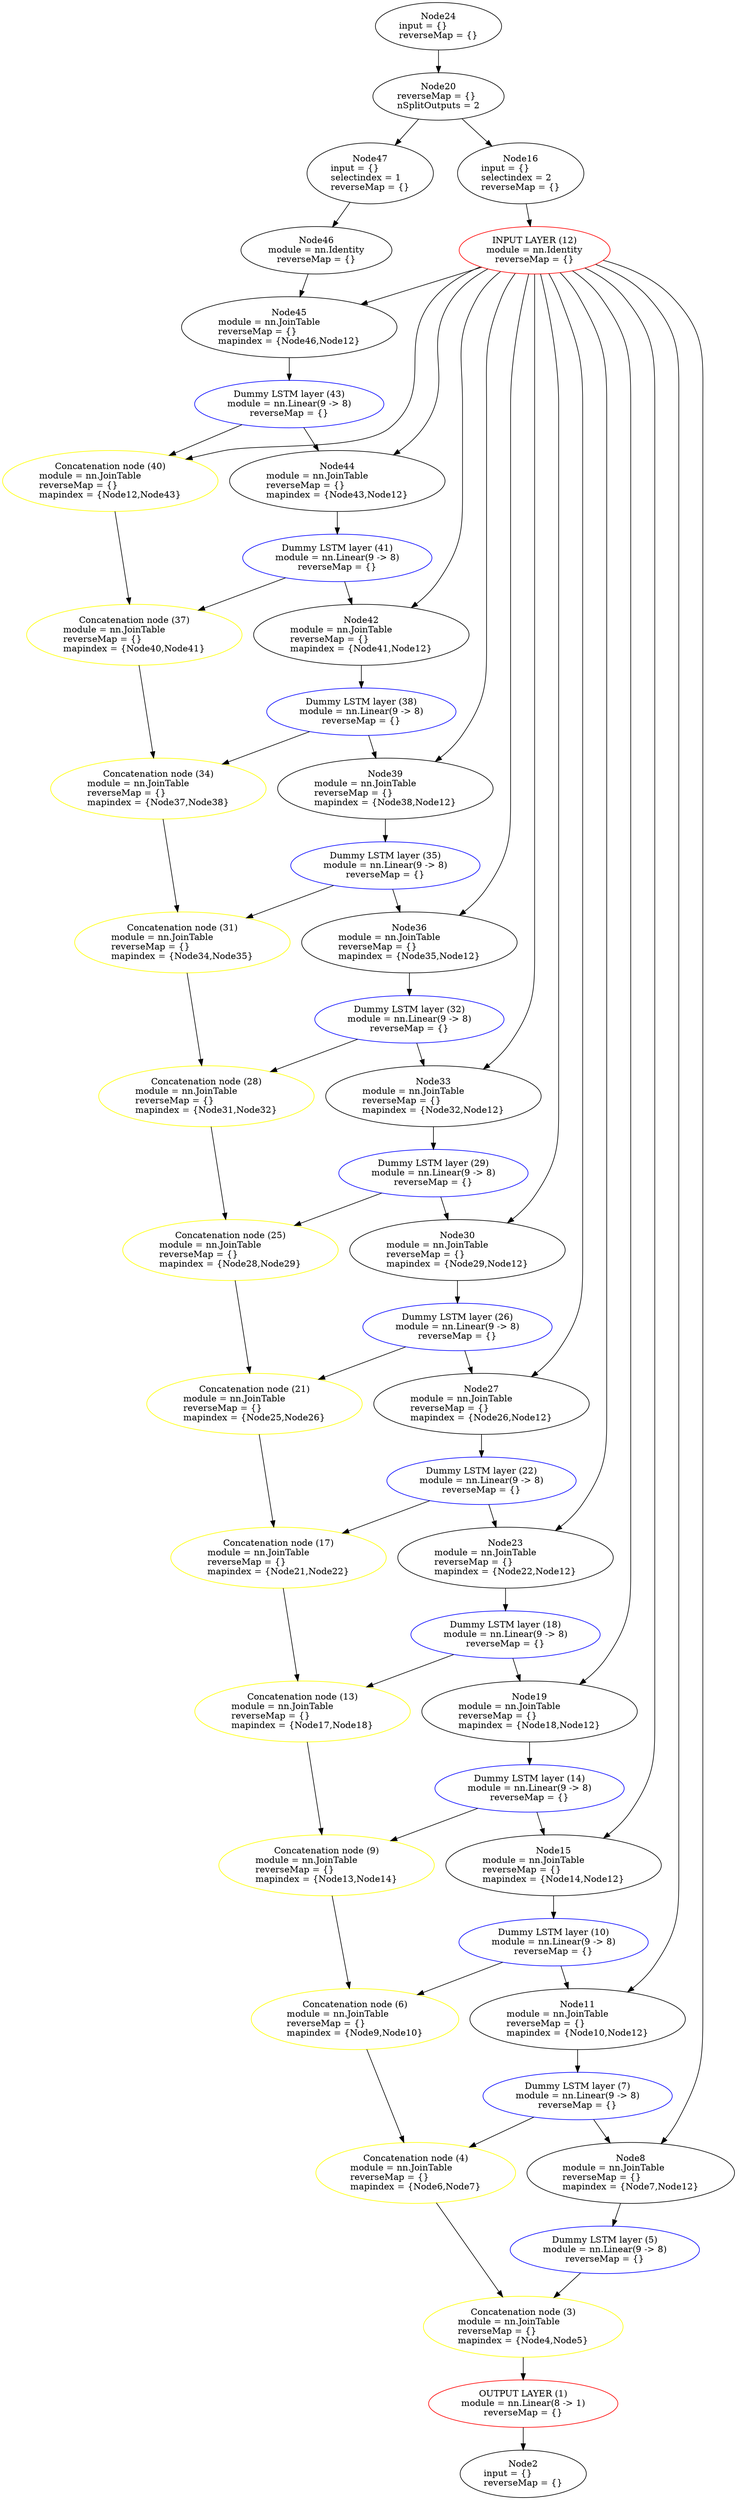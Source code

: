 digraph G {
	graph [bb="0,0,1038,3960"];
	node [label="\N",
		shape=oval
	];
	n1	 [color=red,
		height=1.041,
		label="OUTPUT LAYER (1)\nmodule = nn.Linear(8 -> 1)\lreverseMap = {}",
		pos="789,150",
		tooltip="[topologyTest.lua]:42_",
		width=3.3125];
	n2	 [height=1.041,
		label="Node2\ninput = {}\lreverseMap = {}",
		pos="789,38",
		tooltip="[[C]]:-1_",
		width=2.1497];
	n1 -> n2	 [pos="e,789,75.844 789,112.37 789,103.93 789,94.829 789,86.011"];
	n3	 [color=yellow,
		height=1.3356,
		label="Concatenation node (3)\nmodule = nn.JoinTable\lreverseMap = {}\lmapindex = {Node4,Node5}",
		pos="789,272",
		tooltip="[topologyTest.lua]:35_",
		width=3.4507];
	n3 -> n1	 [pos="e,789,187.72 789,223.57 789,215.1 789,206.27 789,197.81"];
	n4	 [color=yellow,
		height=1.3356,
		label="Concatenation node (4)\nmodule = nn.JoinTable\lreverseMap = {}\lmapindex = {Node6,Node7}",
		pos="639,516",
		tooltip="[topologyTest.lua]:35_",
		width=3.4507];
	n4 -> n3	 [pos="e,760.54,318.92 667.57,468.91 692.54,428.63 728.83,370.08 755.23,327.48"];
	n5	 [color=blue,
		height=1.041,
		label="Dummy LSTM layer (5)\nmodule = nn.Linear(9 -> 8)\lreverseMap = {}",
		pos="879,394",
		tooltip="[topologyTest.lua]:31_",
		width=3.3125];
	n5 -> n3	 [pos="e,823.18,318.57 852.24,357.32 845.04,347.73 837.1,337.13 829.34,326.79"];
	n6	 [color=yellow,
		height=1.3356,
		label="Concatenation node (6)\nmodule = nn.JoinTable\lreverseMap = {}\lmapindex = {Node9,Node10}",
		pos="518,760",
		tooltip="[topologyTest.lua]:35_",
		width=3.5652];
	n6 -> n4	 [pos="e,615.69,563.63 541.19,712.63 561.13,672.73 589.96,615.09 611.15,572.7"];
	n7	 [color=blue,
		height=1.041,
		label="Dummy LSTM layer (7)\nmodule = nn.Linear(9 -> 8)\lreverseMap = {}",
		pos="798,638",
		tooltip="[topologyTest.lua]:31_",
		width=3.3125];
	n7 -> n4	 [pos="e,694.71,559.05 753.29,603.25 737.66,591.46 719.79,577.98 702.91,565.23"];
	n8	 [height=1.3356,
		label="Node8\nmodule = nn.JoinTable\lreverseMap = {}\lmapindex = {Node7,Node12}",
		pos="910,516",
		tooltip="[topologyTest.lua]:31_",
		width=3.5652];
	n7 -> n8	 [pos="e,868.08,561.92 831,601.65 840.43,591.53 850.93,580.29 861.1,569.39"];
	n8 -> n5	 [pos="e,888.44,431.56 897.84,467.92 895.59,459.23 893.25,450.17 891.01,441.5"];
	n9	 [color=yellow,
		height=1.3356,
		label="Concatenation node (9)\nmodule = nn.JoinTable\lreverseMap = {}\lmapindex = {Node13,Node14}",
		pos="475,1004",
		tooltip="[topologyTest.lua]:35_",
		width=3.7034];
	n9 -> n6	 [pos="e,509.63,808.12 483.39,955.77 490.39,916.37 500.39,860.11 507.84,818.18"];
	n10	 [color=blue,
		height=1.041,
		label="Dummy LSTM layer (10)\nmodule = nn.Linear(9 -> 8)\lreverseMap = {}",
		pos="760,882",
		tooltip="[topologyTest.lua]:31_",
		width=3.3125];
	n10 -> n6	 [pos="e,594.19,798.78 697.36,849.94 668.68,835.72 634.25,818.65 603.26,803.28"];
	n11	 [height=1.3356,
		label="Node11\nmodule = nn.JoinTable\lreverseMap = {}\lmapindex = {Node10,Node12}",
		pos="798,760",
		tooltip="[topologyTest.lua]:31_",
		width=3.7034];
	n10 -> n11	 [pos="e,783.16,807.86 771.5,844.67 774.23,836.07 777.2,826.69 780.13,817.43"];
	n11 -> n7	 [pos="e,798,675.72 798,711.57 798,703.1 798,694.27 798,685.81"];
	n12	 [color=red,
		height=1.041,
		label="INPUT LAYER (12)\nmodule = nn.Identity\lreverseMap = {}",
		pos="694,3566",
		tooltip="[topologyTest.lua]:20_",
		width=2.6117];
	n12 -> n8	 [pos="e,925.68,564.16 783.63,3554.5 827.42,3544.9 877.72,3526.7 911,3492 965.12,3435.5 960,3401.2 960,3323 960,3323 960,3323 960,759 960,\
694.58 942.8,622.48 928.57,573.86"];
	n12 -> n11	 [pos="e,855.18,803.8 776.78,3548.1 810.78,3537.2 847.96,3519.8 873,3492 925.32,3433.9 922,3401.2 922,3323 922,3323 922,3323 922,1003 922,\
930.74 923.8,906.78 888,844 881.22,832.11 872.16,820.96 862.4,810.91"];
	n15	 [height=1.3356,
		label="Node15\nmodule = nn.JoinTable\lreverseMap = {}\lmapindex = {Node14,Node12}",
		pos="760,1004",
		tooltip="[topologyTest.lua]:31_",
		width=3.7034];
	n12 -> n15	 [pos="e,817.18,1047.8 765.58,3541.5 790.63,3530 816.98,3513.9 835,3492 884.64,3431.6 884,3401.2 884,3323 884,3323 884,3323 884,1247 884,\
1174.7 885.8,1150.8 850,1088 843.22,1076.1 834.16,1065 824.4,1054.9"];
	n19	 [height=1.3356,
		label="Node19\nmodule = nn.JoinTable\lreverseMap = {}\lmapindex = {Node18,Node12}",
		pos="722,1248",
		tooltip="[topologyTest.lua]:31_",
		width=3.7034];
	n12 -> n19	 [pos="e,779.18,1291.8 749.91,3535.9 767.49,3524.3 785.54,3509.5 798,3492 843.23,3428.3 846,3401.1 846,3323 846,3323 846,3323 846,1491 \
846,1418.7 847.8,1394.8 812,1332 805.22,1320.1 796.16,1309 786.4,1298.9"];
	n23	 [height=1.3356,
		label="Node23\nmodule = nn.JoinTable\lreverseMap = {}\lmapindex = {Node22,Node12}",
		pos="684,1492",
		tooltip="[topologyTest.lua]:31_",
		width=3.7034];
	n12 -> n23	 [pos="e,741.18,1535.8 732.95,3531.6 744.37,3520.1 755.95,3506.4 764,3492 801.86,3424.2 808,3400.6 808,3323 808,3323 808,3323 808,1735 \
808,1662.7 809.8,1638.8 774,1576 767.22,1564.1 758.16,1553 748.4,1542.9"];
	n27	 [height=1.3356,
		label="Node27\nmodule = nn.JoinTable\lreverseMap = {}\lmapindex = {Node26,Node12}",
		pos="646,1736",
		tooltip="[topologyTest.lua]:31_",
		width=3.7034];
	n12 -> n27	 [pos="e,703.18,1779.8 716.31,3529.2 722.76,3517.7 729.32,3504.6 734,3492 760.73,3420 770,3399.8 770,3323 770,3323 770,3323 770,1979 770,\
1906.7 771.8,1882.8 736,1820 729.22,1808.1 720.16,1797 710.4,1786.9"];
	n30	 [height=1.3356,
		label="Node30\nmodule = nn.JoinTable\lreverseMap = {}\lmapindex = {Node29,Node12}",
		pos="608,1980",
		tooltip="[topologyTest.lua]:31_",
		width=3.7034];
	n12 -> n30	 [pos="e,665.18,2023.8 703.39,3528.4 714.65,3481.2 732,3396.6 732,3323 732,3323 732,3323 732,2223 732,2150.7 733.8,2126.8 698,2064 691.22,\
2052.1 682.16,2041 672.4,2030.9"];
	n33	 [height=1.3356,
		label="Node33\nmodule = nn.JoinTable\lreverseMap = {}\lmapindex = {Node32,Node12}",
		pos="570,2224",
		tooltip="[topologyTest.lua]:31_",
		width=3.7034];
	n12 -> n33	 [pos="e,627.18,2267.8 694,3528.5 694,3481.1 694,3395.9 694,3323 694,3323 694,3323 694,2467 694,2394.7 695.8,2370.8 660,2308 653.22,2296.1 \
644.16,2285 634.4,2274.9"];
	n36	 [height=1.3356,
		label="Node36\nmodule = nn.JoinTable\lreverseMap = {}\lmapindex = {Node35,Node12}",
		pos="532,2468",
		tooltip="[topologyTest.lua]:31_",
		width=3.7034];
	n12 -> n36	 [pos="e,589.18,2511.8 684.61,3528.4 673.35,3481.2 656,3396.6 656,3323 656,3323 656,3323 656,2711 656,2638.7 657.8,2614.8 622,2552 615.22,\
2540.1 606.16,2529 596.4,2518.9"];
	n39	 [height=1.3356,
		label="Node39\nmodule = nn.JoinTable\lreverseMap = {}\lmapindex = {Node38,Node12}",
		pos="494,2712",
		tooltip="[topologyTest.lua]:31_",
		width=3.7034];
	n12 -> n39	 [pos="e,551.18,2755.8 664.13,3530.2 655.7,3518.7 647.37,3505.4 642,3492 613.86,3421.5 618,3398.9 618,3323 618,3323 618,3323 618,2955 618,\
2882.7 619.8,2858.8 584,2796 577.22,2784.1 568.16,2773 558.4,2762.9"];
	n40	 [color=yellow,
		height=1.3356,
		label="Concatenation node (40)\nmodule = nn.JoinTable\lreverseMap = {}\lmapindex = {Node12,Node43}",
		pos="133,3200",
		tooltip="[topologyTest.lua]:35_",
		width=3.7034];
	n12 -> n40	 [pos="e,227.18,3234.2 616.93,3544.4 587.77,3533.2 556.47,3516.4 535,3492 471.02,3419.3 542.48,3348.2 470,3284 404.05,3225.5 360.37,3269.9 \
275,3248 262.57,3244.8 249.65,3241.1 236.89,3237.2"];
	n42	 [height=1.3356,
		label="Node42\nmodule = nn.JoinTable\lreverseMap = {}\lmapindex = {Node41,Node12}",
		pos="456,2956",
		tooltip="[topologyTest.lua]:31_",
		width=3.7034];
	n12 -> n42	 [pos="e,513.18,2999.8 643.16,3534.4 628.24,3523 613.42,3508.6 604,3492 566.62,3426 580,3398.9 580,3323 580,3323 580,3323 580,3199 580,\
3126.7 581.8,3102.8 546,3040 539.22,3028.1 530.16,3017 520.4,3006.9"];
	n44	 [height=1.3356,
		label="Node44\nmodule = nn.JoinTable\lreverseMap = {}\lmapindex = {Node43,Node12}",
		pos="418,3200",
		tooltip="[topologyTest.lua]:31_",
		width=3.7034];
	n12 -> n44	 [pos="e,480.86,3242.5 626.68,3539.8 604.37,3528.3 581.35,3512.6 566,3492 509.37,3415.9 567.78,3364.8 518,3284 510.21,3271.4 499.81,3259.7 \
488.67,3249.4"];
	n45	 [height=1.3356,
		label="Node45\nmodule = nn.JoinTable\lreverseMap = {}\lmapindex = {Node46,Node12}",
		pos="342,3444",
		tooltip="[topologyTest.lua]:31_",
		width=3.7034];
	n12 -> n45	 [pos="e,437.6,3477.6 623.61,3541 573.16,3523.8 504.34,3500.3 447.36,3480.9"];
	n13	 [color=yellow,
		height=1.3356,
		label="Concatenation node (13)\nmodule = nn.JoinTable\lreverseMap = {}\lmapindex = {Node17,Node18}",
		pos="437,1248",
		tooltip="[topologyTest.lua]:35_",
		width=3.7034];
	n13 -> n9	 [pos="e,467.6,1052.1 444.42,1199.8 450.6,1160.4 459.44,1104.1 466.02,1062.2"];
	n14	 [color=blue,
		height=1.041,
		label="Dummy LSTM layer (14)\nmodule = nn.Linear(9 -> 8)\lreverseMap = {}",
		pos="722,1126",
		tooltip="[topologyTest.lua]:31_",
		width=3.3125];
	n14 -> n9	 [pos="e,553.41,1043.1 658.39,1094.1 629.25,1079.9 594.24,1062.9 562.65,1047.6"];
	n14 -> n15	 [pos="e,745.16,1051.9 733.5,1088.7 736.23,1080.1 739.2,1070.7 742.13,1061.4"];
	n15 -> n10	 [pos="e,760,919.72 760,955.57 760,947.1 760,938.27 760,929.81"];
	n16	 [height=1.3356,
		label="Node16\ninput = {}\lselectindex = 2\lreverseMap = {}",
		pos="667,3688",
		tooltip="[[C]]:-1_-2",
		width=2.1497];
	n16 -> n12	 [pos="e,685.81,3603.4 677.52,3640.3 679.52,3631.4 681.61,3622.1 683.61,3613.2"];
	n17	 [color=yellow,
		height=1.3356,
		label="Concatenation node (17)\nmodule = nn.JoinTable\lreverseMap = {}\lmapindex = {Node21,Node22}",
		pos="399,1492",
		tooltip="[topologyTest.lua]:35_",
		width=3.7034];
	n17 -> n13	 [pos="e,429.6,1296.1 406.42,1443.8 412.6,1404.4 421.44,1348.1 428.02,1306.2"];
	n18	 [color=blue,
		height=1.041,
		label="Dummy LSTM layer (18)\nmodule = nn.Linear(9 -> 8)\lreverseMap = {}",
		pos="684,1370",
		tooltip="[topologyTest.lua]:31_",
		width=3.3125];
	n18 -> n13	 [pos="e,515.41,1287.1 620.39,1338.1 591.25,1323.9 556.24,1306.9 524.65,1291.6"];
	n18 -> n19	 [pos="e,707.16,1295.9 695.5,1332.7 698.23,1324.1 701.2,1314.7 704.13,1305.4"];
	n19 -> n14	 [pos="e,722,1163.7 722,1199.6 722,1191.1 722,1182.3 722,1173.8"];
	n20	 [height=1.041,
		label="Node20\nreverseMap = {}\lnSplitOutputs = 2",
		pos="567,3810",
		tooltip="[[C]]:-1_ split at [...e/da2412/torch/install/share/lua/5.1/nngraph/gmodule.lua]:96-mnode",
		width=2.2307];
	n20 -> n16	 [pos="e,631.77,3731.3 595.39,3774.9 604.67,3763.8 615.19,3751.2 625.24,3739.1"];
	n47	 [height=1.3356,
		label="Node47\ninput = {}\lselectindex = 1\lreverseMap = {}",
		pos="467,3688",
		tooltip="[[C]]:-1_-1",
		width=2.1497];
	n20 -> n47	 [pos="e,502.23,3731.3 538.61,3774.9 529.33,3763.8 518.81,3751.2 508.76,3739.1"];
	n21	 [color=yellow,
		height=1.3356,
		label="Concatenation node (21)\nmodule = nn.JoinTable\lreverseMap = {}\lmapindex = {Node25,Node26}",
		pos="361,1736",
		tooltip="[topologyTest.lua]:35_",
		width=3.7034];
	n21 -> n17	 [pos="e,391.6,1540.1 368.42,1687.8 374.6,1648.4 383.44,1592.1 390.02,1550.2"];
	n22	 [color=blue,
		height=1.041,
		label="Dummy LSTM layer (22)\nmodule = nn.Linear(9 -> 8)\lreverseMap = {}",
		pos="646,1614",
		tooltip="[topologyTest.lua]:31_",
		width=3.3125];
	n22 -> n17	 [pos="e,477.41,1531.1 582.39,1582.1 553.25,1567.9 518.24,1550.9 486.65,1535.6"];
	n22 -> n23	 [pos="e,669.16,1539.9 657.5,1576.7 660.23,1568.1 663.2,1558.7 666.13,1549.4"];
	n23 -> n18	 [pos="e,684,1407.7 684,1443.6 684,1435.1 684,1426.3 684,1417.8"];
	n24	 [height=1.041,
		label="Node24\ninput = {}\lreverseMap = {}",
		pos="567,3922",
		tooltip="[[C]]:-1_",
		width=2.1497];
	n24 -> n20	 [pos="e,567,3847.8 567,3884.4 567,3875.9 567,3866.8 567,3858"];
	n25	 [color=yellow,
		height=1.3356,
		label="Concatenation node (25)\nmodule = nn.JoinTable\lreverseMap = {}\lmapindex = {Node28,Node29}",
		pos="323,1980",
		tooltip="[topologyTest.lua]:35_",
		width=3.7034];
	n25 -> n21	 [pos="e,353.6,1784.1 330.42,1931.8 336.6,1892.4 345.44,1836.1 352.02,1794.2"];
	n26	 [color=blue,
		height=1.041,
		label="Dummy LSTM layer (26)\nmodule = nn.Linear(9 -> 8)\lreverseMap = {}",
		pos="608,1858",
		tooltip="[topologyTest.lua]:31_",
		width=3.3125];
	n26 -> n21	 [pos="e,439.41,1775.1 544.39,1826.1 515.25,1811.9 480.24,1794.9 448.65,1779.6"];
	n26 -> n27	 [pos="e,631.16,1783.9 619.5,1820.7 622.23,1812.1 625.2,1802.7 628.13,1793.4"];
	n27 -> n22	 [pos="e,646,1651.7 646,1687.6 646,1679.1 646,1670.3 646,1661.8"];
	n28	 [color=yellow,
		height=1.3356,
		label="Concatenation node (28)\nmodule = nn.JoinTable\lreverseMap = {}\lmapindex = {Node31,Node32}",
		pos="285,2224",
		tooltip="[topologyTest.lua]:35_",
		width=3.7034];
	n28 -> n25	 [pos="e,315.6,2028.1 292.42,2175.8 298.6,2136.4 307.44,2080.1 314.02,2038.2"];
	n29	 [color=blue,
		height=1.041,
		label="Dummy LSTM layer (29)\nmodule = nn.Linear(9 -> 8)\lreverseMap = {}",
		pos="570,2102",
		tooltip="[topologyTest.lua]:31_",
		width=3.3125];
	n29 -> n25	 [pos="e,401.41,2019.1 506.39,2070.1 477.25,2055.9 442.24,2038.9 410.65,2023.6"];
	n29 -> n30	 [pos="e,593.16,2027.9 581.5,2064.7 584.23,2056.1 587.2,2046.7 590.13,2037.4"];
	n30 -> n26	 [pos="e,608,1895.7 608,1931.6 608,1923.1 608,1914.3 608,1905.8"];
	n31	 [color=yellow,
		height=1.3356,
		label="Concatenation node (31)\nmodule = nn.JoinTable\lreverseMap = {}\lmapindex = {Node34,Node35}",
		pos="247,2468",
		tooltip="[topologyTest.lua]:35_",
		width=3.7034];
	n31 -> n28	 [pos="e,277.6,2272.1 254.42,2419.8 260.6,2380.4 269.44,2324.1 276.02,2282.2"];
	n32	 [color=blue,
		height=1.041,
		label="Dummy LSTM layer (32)\nmodule = nn.Linear(9 -> 8)\lreverseMap = {}",
		pos="532,2346",
		tooltip="[topologyTest.lua]:31_",
		width=3.3125];
	n32 -> n28	 [pos="e,363.41,2263.1 468.39,2314.1 439.25,2299.9 404.24,2282.9 372.65,2267.6"];
	n32 -> n33	 [pos="e,555.16,2271.9 543.5,2308.7 546.23,2300.1 549.2,2290.7 552.13,2281.4"];
	n33 -> n29	 [pos="e,570,2139.7 570,2175.6 570,2167.1 570,2158.3 570,2149.8"];
	n34	 [color=yellow,
		height=1.3356,
		label="Concatenation node (34)\nmodule = nn.JoinTable\lreverseMap = {}\lmapindex = {Node37,Node38}",
		pos="209,2712",
		tooltip="[topologyTest.lua]:35_",
		width=3.7034];
	n34 -> n31	 [pos="e,239.6,2516.1 216.42,2663.8 222.6,2624.4 231.44,2568.1 238.02,2526.2"];
	n35	 [color=blue,
		height=1.041,
		label="Dummy LSTM layer (35)\nmodule = nn.Linear(9 -> 8)\lreverseMap = {}",
		pos="494,2590",
		tooltip="[topologyTest.lua]:31_",
		width=3.3125];
	n35 -> n31	 [pos="e,325.41,2507.1 430.39,2558.1 401.25,2543.9 366.24,2526.9 334.65,2511.6"];
	n35 -> n36	 [pos="e,517.16,2515.9 505.5,2552.7 508.23,2544.1 511.2,2534.7 514.13,2525.4"];
	n36 -> n32	 [pos="e,532,2383.7 532,2419.6 532,2411.1 532,2402.3 532,2393.8"];
	n37	 [color=yellow,
		height=1.3356,
		label="Concatenation node (37)\nmodule = nn.JoinTable\lreverseMap = {}\lmapindex = {Node40,Node41}",
		pos="171,2956",
		tooltip="[topologyTest.lua]:35_",
		width=3.7034];
	n37 -> n34	 [pos="e,201.6,2760.1 178.42,2907.8 184.6,2868.4 193.44,2812.1 200.02,2770.2"];
	n38	 [color=blue,
		height=1.041,
		label="Dummy LSTM layer (38)\nmodule = nn.Linear(9 -> 8)\lreverseMap = {}",
		pos="456,2834",
		tooltip="[topologyTest.lua]:31_",
		width=3.3125];
	n38 -> n34	 [pos="e,287.41,2751.1 392.39,2802.1 363.25,2787.9 328.24,2770.9 296.65,2755.6"];
	n38 -> n39	 [pos="e,479.16,2759.9 467.5,2796.7 470.23,2788.1 473.2,2778.7 476.13,2769.4"];
	n39 -> n35	 [pos="e,494,2627.7 494,2663.6 494,2655.1 494,2646.3 494,2637.8"];
	n40 -> n37	 [pos="e,163.6,3004.1 140.42,3151.8 146.6,3112.4 155.44,3056.1 162.02,3014.2"];
	n41	 [color=blue,
		height=1.041,
		label="Dummy LSTM layer (41)\nmodule = nn.Linear(9 -> 8)\lreverseMap = {}",
		pos="418,3078",
		tooltip="[topologyTest.lua]:31_",
		width=3.3125];
	n41 -> n37	 [pos="e,249.41,2995.1 354.39,3046.1 325.25,3031.9 290.24,3014.9 258.65,2999.6"];
	n41 -> n42	 [pos="e,441.16,3003.9 429.5,3040.7 432.23,3032.1 435.2,3022.7 438.13,3013.4"];
	n42 -> n38	 [pos="e,456,2871.7 456,2907.6 456,2899.1 456,2890.3 456,2881.8"];
	n43	 [color=blue,
		height=1.041,
		label="Dummy LSTM layer (43)\nmodule = nn.Linear(9 -> 8)\lreverseMap = {}",
		pos="342,3322",
		tooltip="[topologyTest.lua]:31_",
		width=3.3125];
	n43 -> n40	 [pos="e,203,3241.2 285.99,3288.8 263.27,3275.8 236.62,3260.5 211.98,3246.3"];
	n43 -> n44	 [pos="e,388.73,3247.2 364.8,3285 370.62,3275.8 377,3265.7 383.27,3255.8"];
	n44 -> n41	 [pos="e,418,3115.7 418,3151.6 418,3143.1 418,3134.3 418,3125.8"];
	n45 -> n43	 [pos="e,342,3359.7 342,3395.6 342,3387.1 342,3378.3 342,3369.8"];
	n46	 [height=1.041,
		label="Node46\nmodule = nn.Identity\lreverseMap = {}",
		pos="415,3566",
		tooltip="[topologyTest.lua]:24_",
		width=2.6117];
	n46 -> n45	 [pos="e,370.25,3491.4 393.3,3529.3 387.7,3520.1 381.56,3510 375.52,3500.1"];
	n47 -> n46	 [pos="e,430.71,3603.3 447.19,3641.3 443.1,3631.9 438.8,3621.9 434.71,3612.5"];
}
